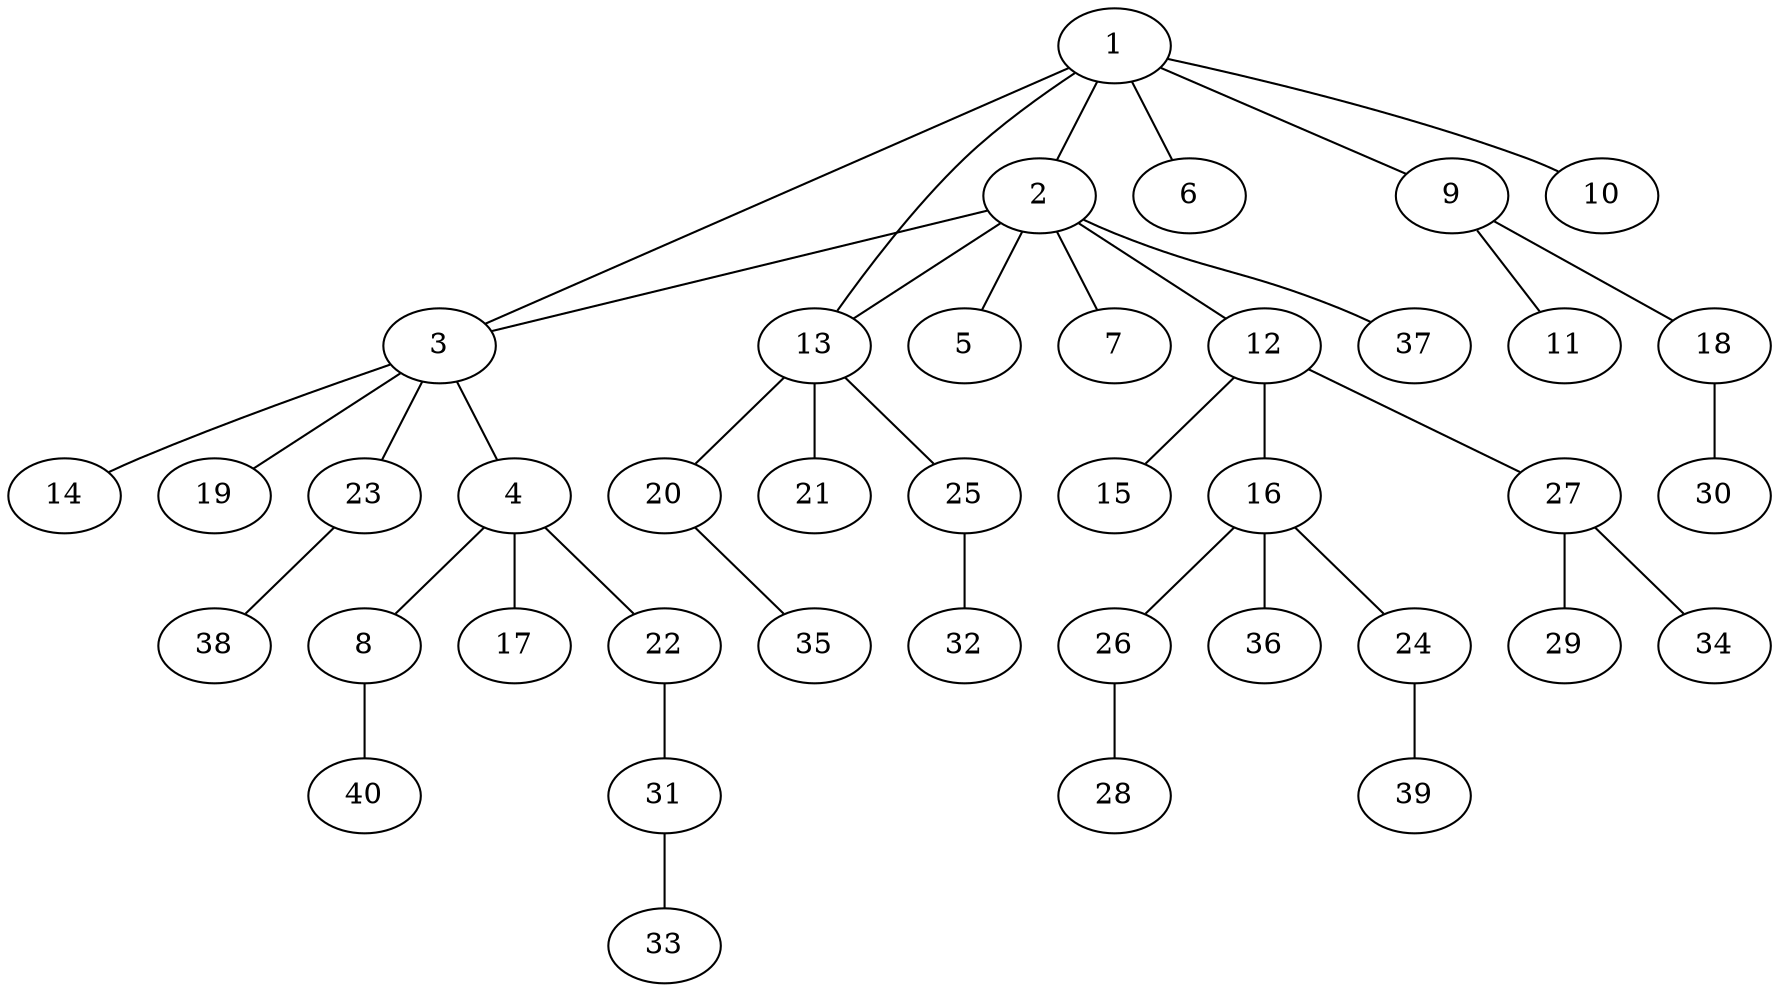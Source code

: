 graph graphname {1--2
1--3
1--6
1--9
1--10
1--13
2--3
2--5
2--7
2--12
2--13
2--37
3--4
3--14
3--19
3--23
4--8
4--17
4--22
8--40
9--11
9--18
12--15
12--16
12--27
13--20
13--21
13--25
16--24
16--26
16--36
18--30
20--35
22--31
23--38
24--39
25--32
26--28
27--29
27--34
31--33
}